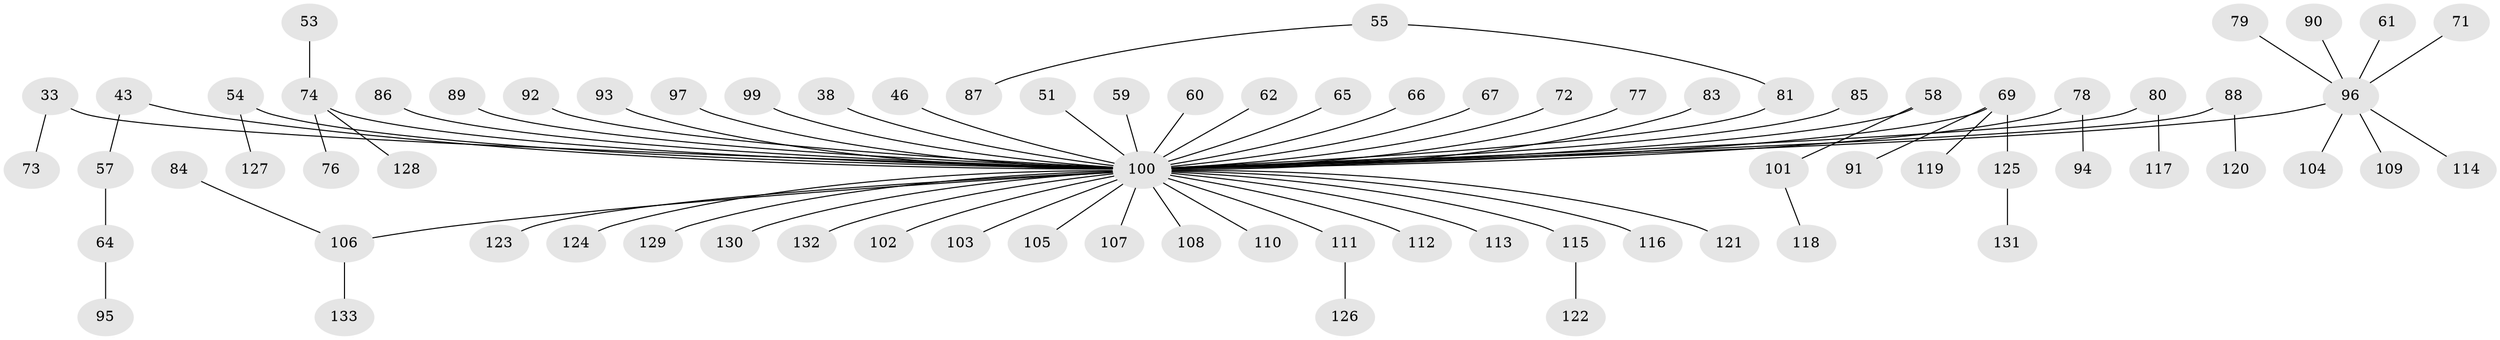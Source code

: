 // original degree distribution, {5: 0.03759398496240601, 8: 0.015037593984962405, 7: 0.007518796992481203, 3: 0.05263157894736842, 4: 0.08270676691729323, 2: 0.2556390977443609, 6: 0.015037593984962405, 1: 0.5338345864661654}
// Generated by graph-tools (version 1.1) at 2025/57/03/04/25 21:57:05]
// undirected, 79 vertices, 78 edges
graph export_dot {
graph [start="1"]
  node [color=gray90,style=filled];
  33;
  38;
  43;
  46;
  51;
  53;
  54;
  55;
  57;
  58;
  59;
  60;
  61;
  62;
  64;
  65;
  66;
  67;
  69;
  71;
  72;
  73;
  74 [super="+1+26"];
  76;
  77;
  78;
  79;
  80 [super="+75"];
  81 [super="+42"];
  83;
  84;
  85;
  86;
  87;
  88;
  89;
  90;
  91;
  92;
  93;
  94;
  95;
  96 [super="+13+30+22+44+40"];
  97;
  99;
  100 [super="+98+14+16+49+35+68"];
  101;
  102;
  103;
  104;
  105;
  106 [super="+41"];
  107;
  108;
  109;
  110;
  111;
  112;
  113;
  114;
  115;
  116;
  117;
  118;
  119;
  120;
  121;
  122;
  123;
  124;
  125;
  126;
  127;
  128;
  129;
  130;
  131;
  132;
  133;
  33 -- 73;
  33 -- 100;
  38 -- 100;
  43 -- 57;
  43 -- 100;
  46 -- 100;
  51 -- 100;
  53 -- 74;
  54 -- 127;
  54 -- 100;
  55 -- 87;
  55 -- 81;
  57 -- 64;
  58 -- 101;
  58 -- 100;
  59 -- 100;
  60 -- 100;
  61 -- 96;
  62 -- 100;
  64 -- 95;
  65 -- 100;
  66 -- 100;
  67 -- 100;
  69 -- 91;
  69 -- 119;
  69 -- 125;
  69 -- 100;
  71 -- 96;
  72 -- 100;
  74 -- 76;
  74 -- 128;
  74 -- 100;
  77 -- 100;
  78 -- 94;
  78 -- 100;
  79 -- 96;
  80 -- 100;
  80 -- 117;
  81 -- 100;
  83 -- 100;
  84 -- 106;
  85 -- 100;
  86 -- 100;
  88 -- 120;
  88 -- 100;
  89 -- 100;
  90 -- 96;
  92 -- 100;
  93 -- 100;
  96 -- 114;
  96 -- 104;
  96 -- 100;
  96 -- 109;
  97 -- 100;
  99 -- 100;
  100 -- 103;
  100 -- 105;
  100 -- 108;
  100 -- 129;
  100 -- 130;
  100 -- 132;
  100 -- 102;
  100 -- 106;
  100 -- 110;
  100 -- 111;
  100 -- 113;
  100 -- 115;
  100 -- 116;
  100 -- 121;
  100 -- 123;
  100 -- 124;
  100 -- 112;
  100 -- 107;
  101 -- 118;
  106 -- 133;
  111 -- 126;
  115 -- 122;
  125 -- 131;
}
